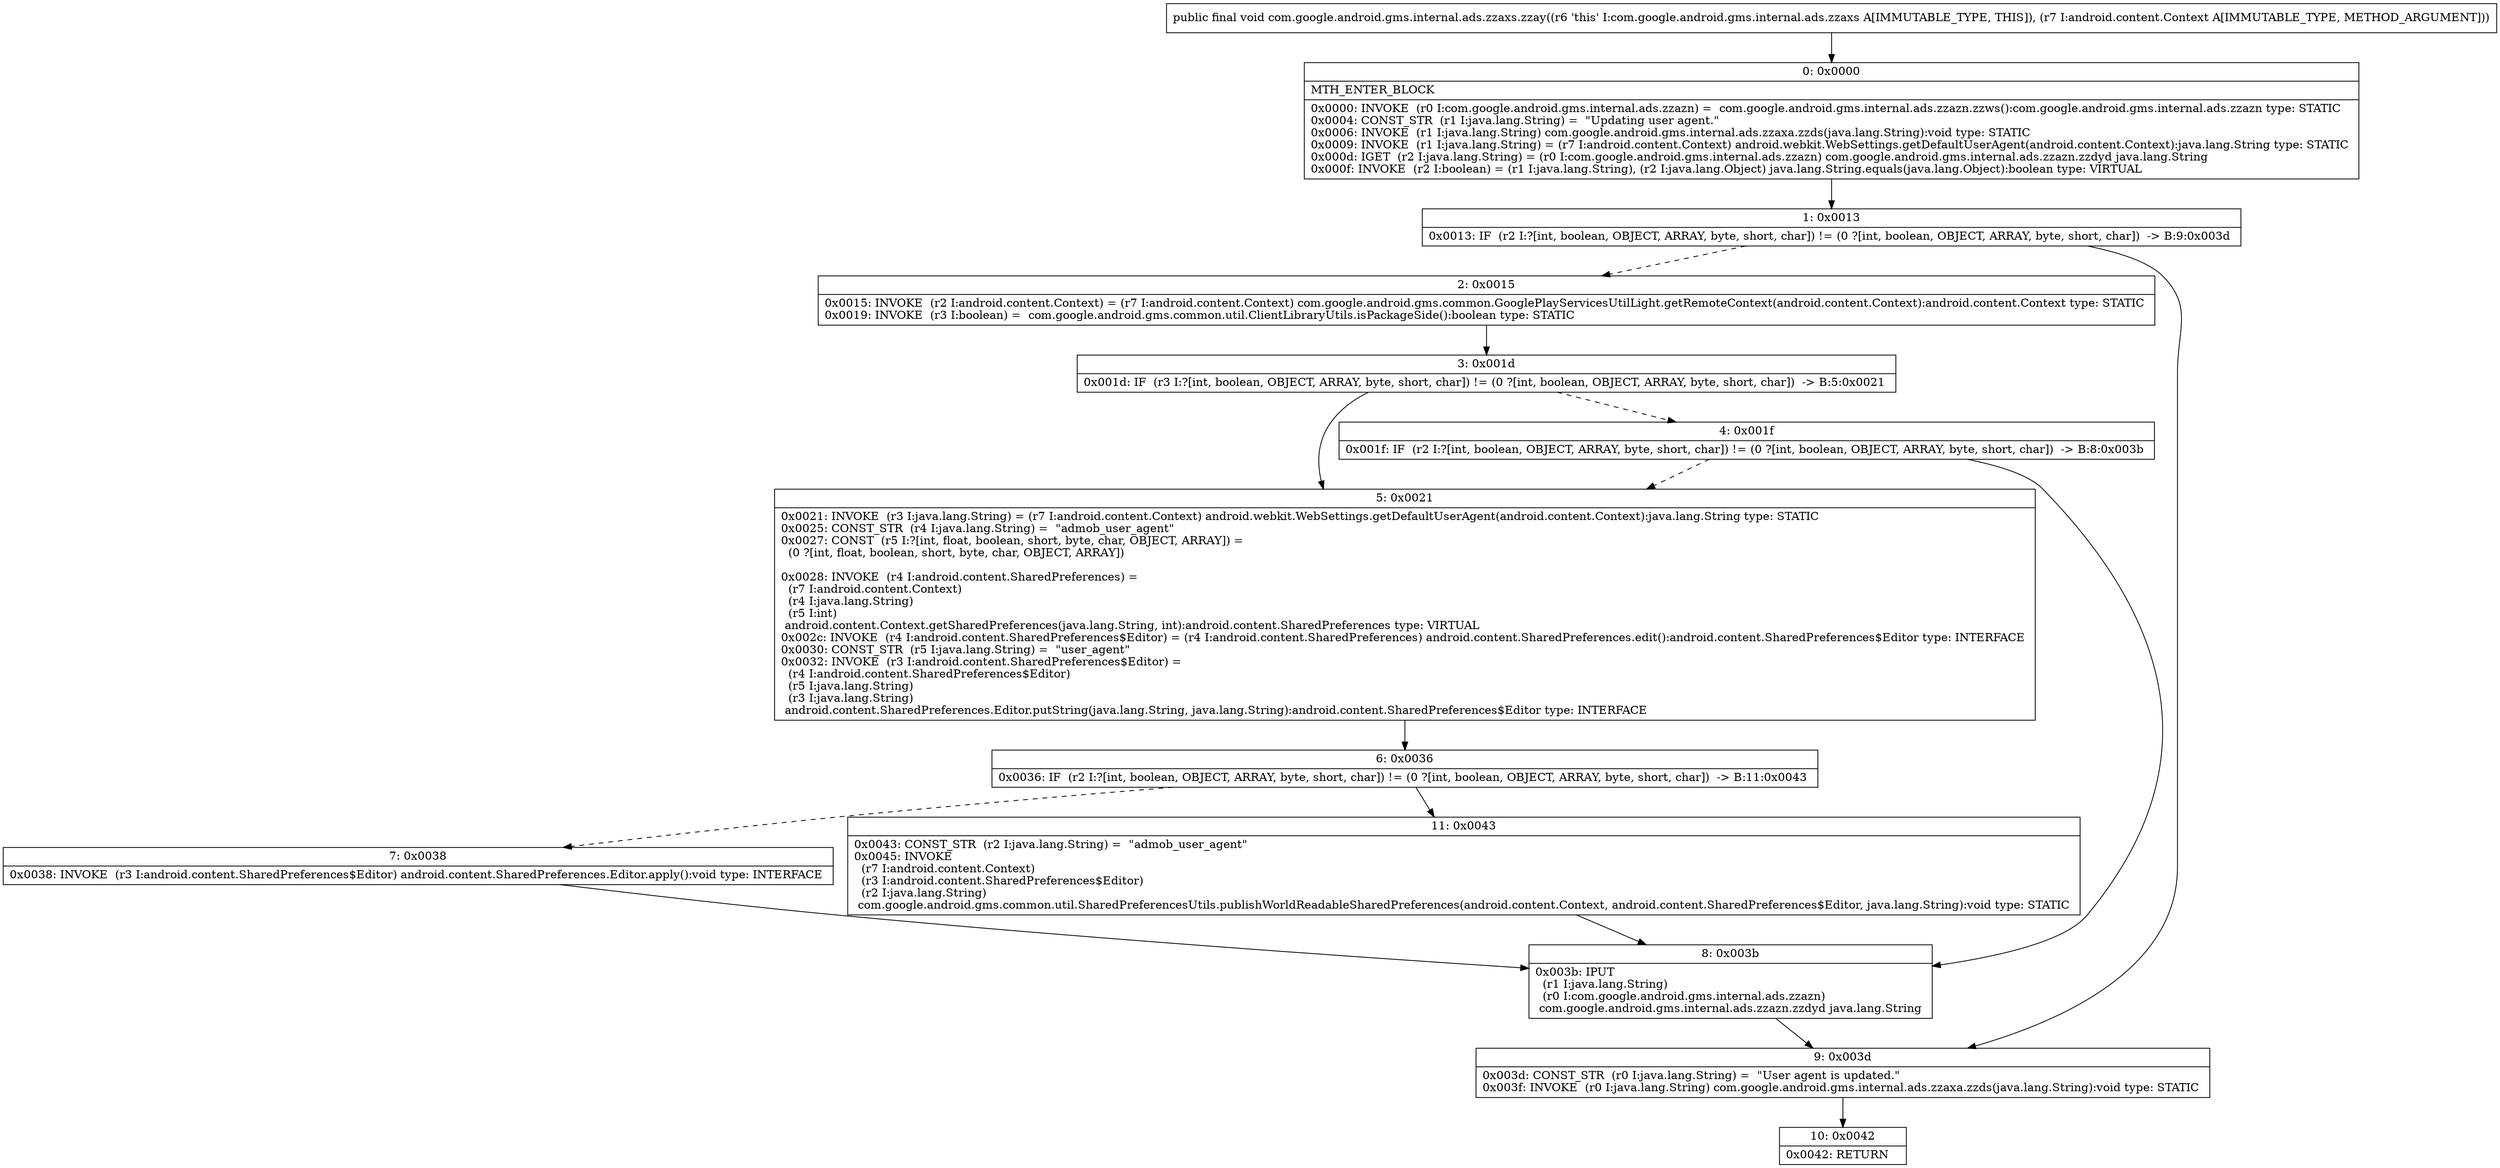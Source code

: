 digraph "CFG forcom.google.android.gms.internal.ads.zzaxs.zzay(Landroid\/content\/Context;)V" {
Node_0 [shape=record,label="{0\:\ 0x0000|MTH_ENTER_BLOCK\l|0x0000: INVOKE  (r0 I:com.google.android.gms.internal.ads.zzazn) =  com.google.android.gms.internal.ads.zzazn.zzws():com.google.android.gms.internal.ads.zzazn type: STATIC \l0x0004: CONST_STR  (r1 I:java.lang.String) =  \"Updating user agent.\" \l0x0006: INVOKE  (r1 I:java.lang.String) com.google.android.gms.internal.ads.zzaxa.zzds(java.lang.String):void type: STATIC \l0x0009: INVOKE  (r1 I:java.lang.String) = (r7 I:android.content.Context) android.webkit.WebSettings.getDefaultUserAgent(android.content.Context):java.lang.String type: STATIC \l0x000d: IGET  (r2 I:java.lang.String) = (r0 I:com.google.android.gms.internal.ads.zzazn) com.google.android.gms.internal.ads.zzazn.zzdyd java.lang.String \l0x000f: INVOKE  (r2 I:boolean) = (r1 I:java.lang.String), (r2 I:java.lang.Object) java.lang.String.equals(java.lang.Object):boolean type: VIRTUAL \l}"];
Node_1 [shape=record,label="{1\:\ 0x0013|0x0013: IF  (r2 I:?[int, boolean, OBJECT, ARRAY, byte, short, char]) != (0 ?[int, boolean, OBJECT, ARRAY, byte, short, char])  \-\> B:9:0x003d \l}"];
Node_2 [shape=record,label="{2\:\ 0x0015|0x0015: INVOKE  (r2 I:android.content.Context) = (r7 I:android.content.Context) com.google.android.gms.common.GooglePlayServicesUtilLight.getRemoteContext(android.content.Context):android.content.Context type: STATIC \l0x0019: INVOKE  (r3 I:boolean) =  com.google.android.gms.common.util.ClientLibraryUtils.isPackageSide():boolean type: STATIC \l}"];
Node_3 [shape=record,label="{3\:\ 0x001d|0x001d: IF  (r3 I:?[int, boolean, OBJECT, ARRAY, byte, short, char]) != (0 ?[int, boolean, OBJECT, ARRAY, byte, short, char])  \-\> B:5:0x0021 \l}"];
Node_4 [shape=record,label="{4\:\ 0x001f|0x001f: IF  (r2 I:?[int, boolean, OBJECT, ARRAY, byte, short, char]) != (0 ?[int, boolean, OBJECT, ARRAY, byte, short, char])  \-\> B:8:0x003b \l}"];
Node_5 [shape=record,label="{5\:\ 0x0021|0x0021: INVOKE  (r3 I:java.lang.String) = (r7 I:android.content.Context) android.webkit.WebSettings.getDefaultUserAgent(android.content.Context):java.lang.String type: STATIC \l0x0025: CONST_STR  (r4 I:java.lang.String) =  \"admob_user_agent\" \l0x0027: CONST  (r5 I:?[int, float, boolean, short, byte, char, OBJECT, ARRAY]) = \l  (0 ?[int, float, boolean, short, byte, char, OBJECT, ARRAY])\l \l0x0028: INVOKE  (r4 I:android.content.SharedPreferences) = \l  (r7 I:android.content.Context)\l  (r4 I:java.lang.String)\l  (r5 I:int)\l android.content.Context.getSharedPreferences(java.lang.String, int):android.content.SharedPreferences type: VIRTUAL \l0x002c: INVOKE  (r4 I:android.content.SharedPreferences$Editor) = (r4 I:android.content.SharedPreferences) android.content.SharedPreferences.edit():android.content.SharedPreferences$Editor type: INTERFACE \l0x0030: CONST_STR  (r5 I:java.lang.String) =  \"user_agent\" \l0x0032: INVOKE  (r3 I:android.content.SharedPreferences$Editor) = \l  (r4 I:android.content.SharedPreferences$Editor)\l  (r5 I:java.lang.String)\l  (r3 I:java.lang.String)\l android.content.SharedPreferences.Editor.putString(java.lang.String, java.lang.String):android.content.SharedPreferences$Editor type: INTERFACE \l}"];
Node_6 [shape=record,label="{6\:\ 0x0036|0x0036: IF  (r2 I:?[int, boolean, OBJECT, ARRAY, byte, short, char]) != (0 ?[int, boolean, OBJECT, ARRAY, byte, short, char])  \-\> B:11:0x0043 \l}"];
Node_7 [shape=record,label="{7\:\ 0x0038|0x0038: INVOKE  (r3 I:android.content.SharedPreferences$Editor) android.content.SharedPreferences.Editor.apply():void type: INTERFACE \l}"];
Node_8 [shape=record,label="{8\:\ 0x003b|0x003b: IPUT  \l  (r1 I:java.lang.String)\l  (r0 I:com.google.android.gms.internal.ads.zzazn)\l com.google.android.gms.internal.ads.zzazn.zzdyd java.lang.String \l}"];
Node_9 [shape=record,label="{9\:\ 0x003d|0x003d: CONST_STR  (r0 I:java.lang.String) =  \"User agent is updated.\" \l0x003f: INVOKE  (r0 I:java.lang.String) com.google.android.gms.internal.ads.zzaxa.zzds(java.lang.String):void type: STATIC \l}"];
Node_10 [shape=record,label="{10\:\ 0x0042|0x0042: RETURN   \l}"];
Node_11 [shape=record,label="{11\:\ 0x0043|0x0043: CONST_STR  (r2 I:java.lang.String) =  \"admob_user_agent\" \l0x0045: INVOKE  \l  (r7 I:android.content.Context)\l  (r3 I:android.content.SharedPreferences$Editor)\l  (r2 I:java.lang.String)\l com.google.android.gms.common.util.SharedPreferencesUtils.publishWorldReadableSharedPreferences(android.content.Context, android.content.SharedPreferences$Editor, java.lang.String):void type: STATIC \l}"];
MethodNode[shape=record,label="{public final void com.google.android.gms.internal.ads.zzaxs.zzay((r6 'this' I:com.google.android.gms.internal.ads.zzaxs A[IMMUTABLE_TYPE, THIS]), (r7 I:android.content.Context A[IMMUTABLE_TYPE, METHOD_ARGUMENT])) }"];
MethodNode -> Node_0;
Node_0 -> Node_1;
Node_1 -> Node_2[style=dashed];
Node_1 -> Node_9;
Node_2 -> Node_3;
Node_3 -> Node_4[style=dashed];
Node_3 -> Node_5;
Node_4 -> Node_5[style=dashed];
Node_4 -> Node_8;
Node_5 -> Node_6;
Node_6 -> Node_7[style=dashed];
Node_6 -> Node_11;
Node_7 -> Node_8;
Node_8 -> Node_9;
Node_9 -> Node_10;
Node_11 -> Node_8;
}

